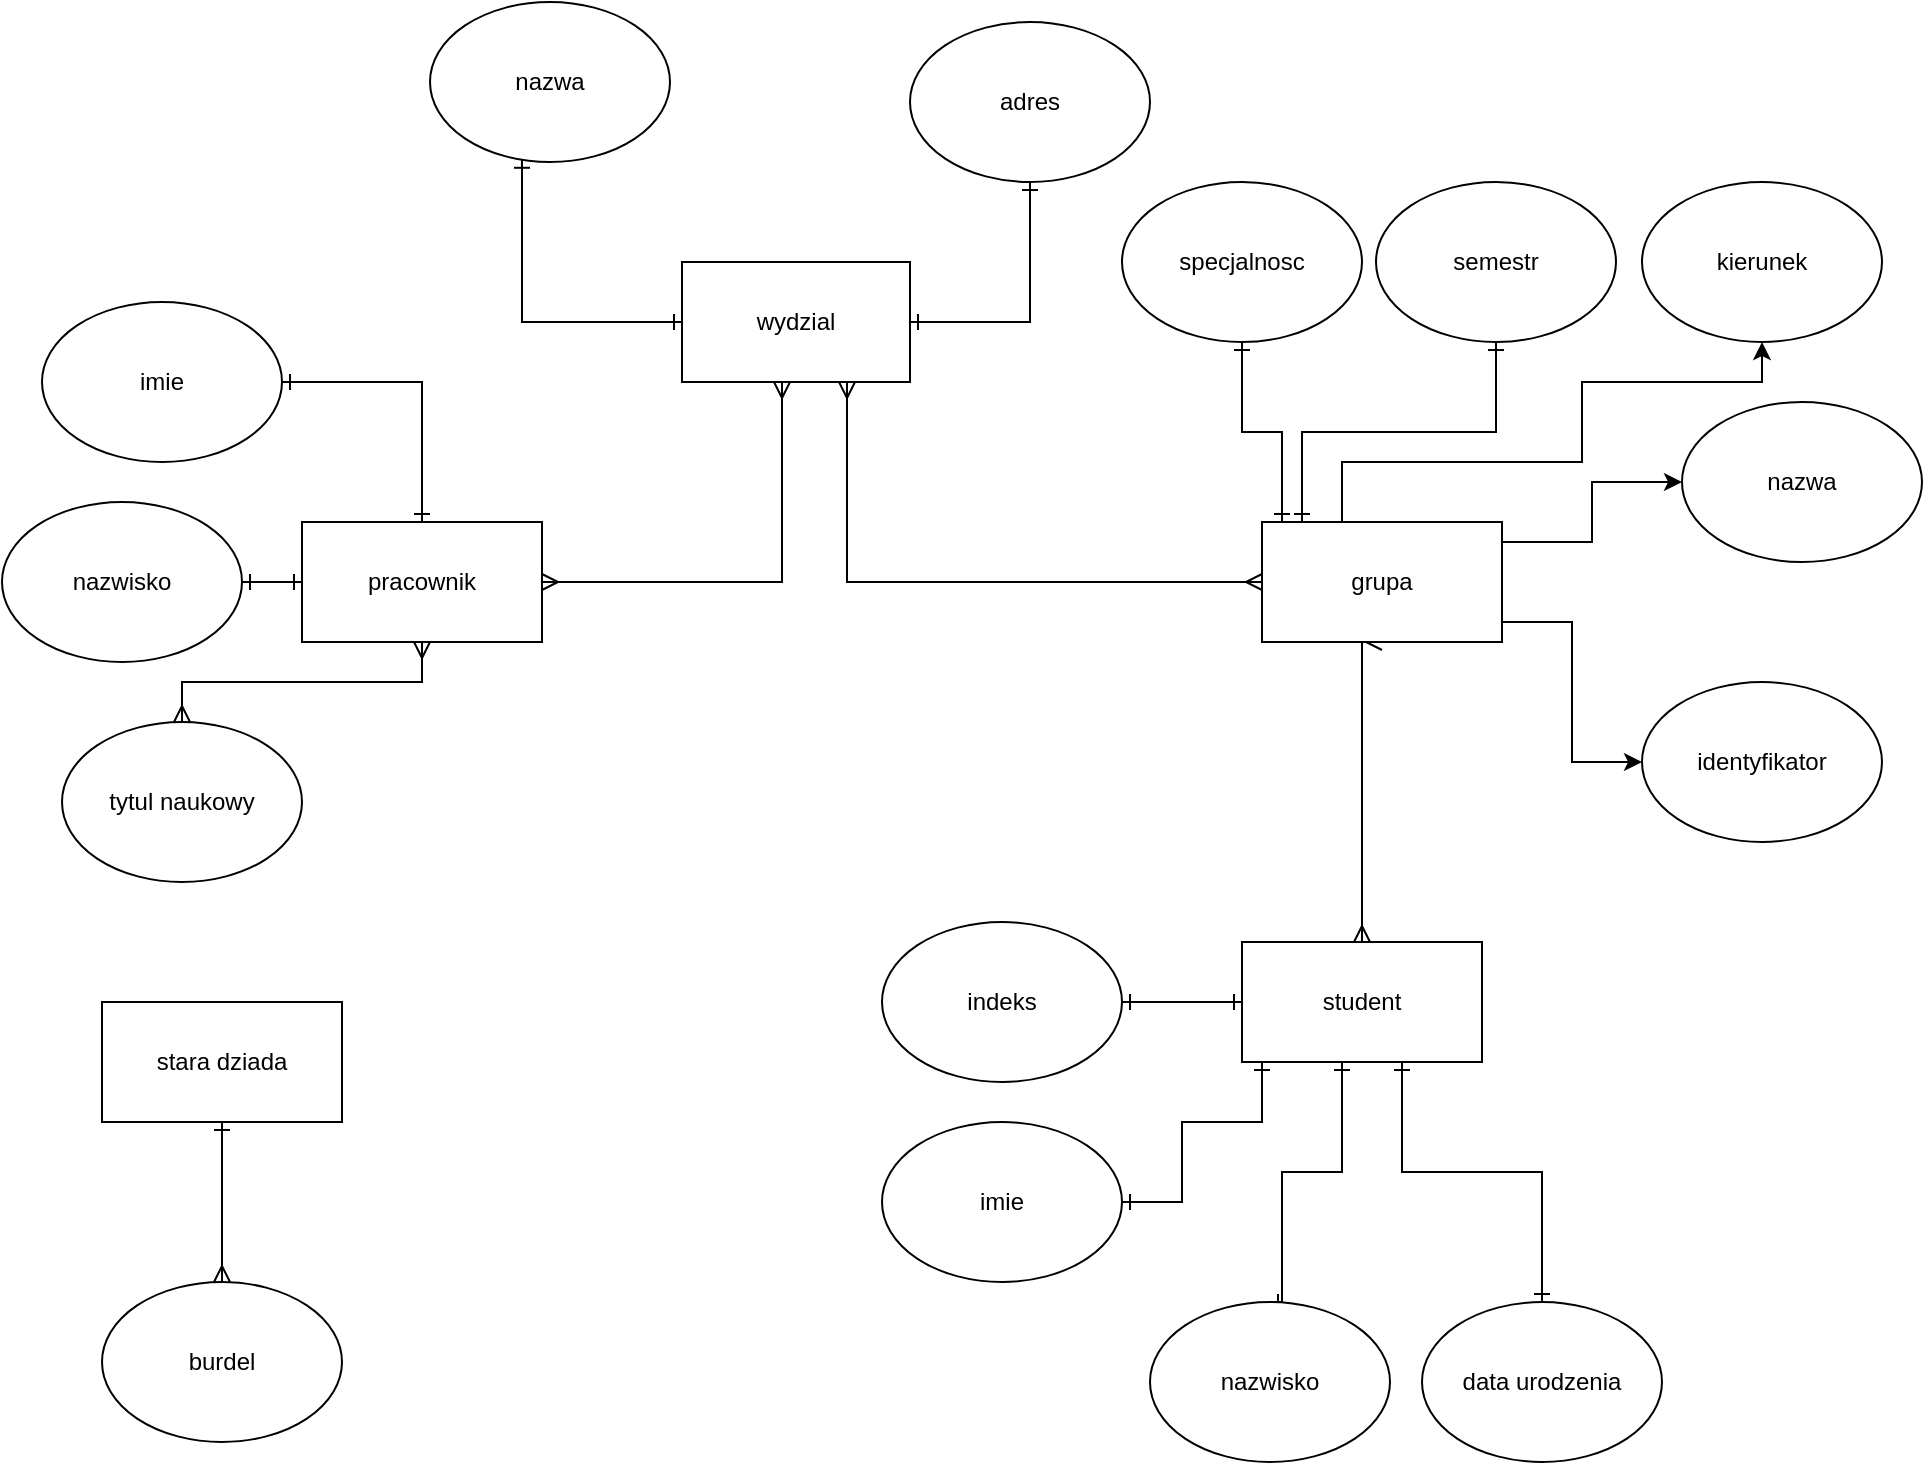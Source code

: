 <mxfile version="22.0.4" type="device">
  <diagram name="Strona-1" id="CJGg0fWc6DchRFF4mzoJ">
    <mxGraphModel dx="1434" dy="758" grid="1" gridSize="10" guides="1" tooltips="1" connect="1" arrows="1" fold="1" page="1" pageScale="1" pageWidth="827" pageHeight="1169" math="0" shadow="0">
      <root>
        <mxCell id="0" />
        <mxCell id="1" parent="0" />
        <mxCell id="ETTQzNYsxQj3hr1kbfDq-1" value="pracownik" style="rounded=0;whiteSpace=wrap;html=1;" vertex="1" parent="1">
          <mxGeometry x="170" y="370" width="120" height="60" as="geometry" />
        </mxCell>
        <mxCell id="ETTQzNYsxQj3hr1kbfDq-14" style="edgeStyle=orthogonalEdgeStyle;rounded=0;orthogonalLoop=1;jettySize=auto;html=1;entryX=0.5;entryY=0;entryDx=0;entryDy=0;startArrow=ERone;startFill=0;endArrow=ERone;endFill=0;" edge="1" parent="1" source="ETTQzNYsxQj3hr1kbfDq-2" target="ETTQzNYsxQj3hr1kbfDq-1">
          <mxGeometry relative="1" as="geometry">
            <mxPoint x="230" y="360" as="targetPoint" />
          </mxGeometry>
        </mxCell>
        <mxCell id="ETTQzNYsxQj3hr1kbfDq-2" value="imie" style="ellipse;whiteSpace=wrap;html=1;" vertex="1" parent="1">
          <mxGeometry x="40" y="260" width="120" height="80" as="geometry" />
        </mxCell>
        <mxCell id="ETTQzNYsxQj3hr1kbfDq-6" style="edgeStyle=orthogonalEdgeStyle;rounded=0;orthogonalLoop=1;jettySize=auto;html=1;entryX=0;entryY=0.5;entryDx=0;entryDy=0;endArrow=ERone;endFill=0;startArrow=ERone;startFill=0;" edge="1" parent="1" source="ETTQzNYsxQj3hr1kbfDq-3" target="ETTQzNYsxQj3hr1kbfDq-1">
          <mxGeometry relative="1" as="geometry" />
        </mxCell>
        <mxCell id="ETTQzNYsxQj3hr1kbfDq-3" value="nazwisko" style="ellipse;whiteSpace=wrap;html=1;" vertex="1" parent="1">
          <mxGeometry x="20" y="360" width="120" height="80" as="geometry" />
        </mxCell>
        <mxCell id="ETTQzNYsxQj3hr1kbfDq-9" style="edgeStyle=orthogonalEdgeStyle;rounded=0;orthogonalLoop=1;jettySize=auto;html=1;exitX=0.5;exitY=0;exitDx=0;exitDy=0;startArrow=ERmany;startFill=0;endArrow=ERmany;endFill=0;" edge="1" parent="1" source="ETTQzNYsxQj3hr1kbfDq-4" target="ETTQzNYsxQj3hr1kbfDq-1">
          <mxGeometry relative="1" as="geometry" />
        </mxCell>
        <mxCell id="ETTQzNYsxQj3hr1kbfDq-4" value="tytul naukowy" style="ellipse;whiteSpace=wrap;html=1;" vertex="1" parent="1">
          <mxGeometry x="50" y="470" width="120" height="80" as="geometry" />
        </mxCell>
        <mxCell id="ETTQzNYsxQj3hr1kbfDq-33" style="edgeStyle=orthogonalEdgeStyle;rounded=0;orthogonalLoop=1;jettySize=auto;html=1;entryX=1;entryY=0.5;entryDx=0;entryDy=0;startArrow=ERmany;startFill=0;endArrow=ERmany;endFill=0;" edge="1" parent="1" source="ETTQzNYsxQj3hr1kbfDq-17" target="ETTQzNYsxQj3hr1kbfDq-1">
          <mxGeometry relative="1" as="geometry">
            <Array as="points">
              <mxPoint x="410" y="400" />
            </Array>
          </mxGeometry>
        </mxCell>
        <mxCell id="ETTQzNYsxQj3hr1kbfDq-17" value="wydzial" style="rounded=0;whiteSpace=wrap;html=1;" vertex="1" parent="1">
          <mxGeometry x="360" y="240" width="114" height="60" as="geometry" />
        </mxCell>
        <mxCell id="ETTQzNYsxQj3hr1kbfDq-27" style="edgeStyle=orthogonalEdgeStyle;rounded=0;orthogonalLoop=1;jettySize=auto;html=1;entryX=0;entryY=0.5;entryDx=0;entryDy=0;startArrow=ERone;startFill=0;endArrow=ERone;endFill=0;" edge="1" parent="1" source="ETTQzNYsxQj3hr1kbfDq-18" target="ETTQzNYsxQj3hr1kbfDq-17">
          <mxGeometry relative="1" as="geometry">
            <Array as="points">
              <mxPoint x="280" y="270" />
            </Array>
          </mxGeometry>
        </mxCell>
        <mxCell id="ETTQzNYsxQj3hr1kbfDq-18" value="nazwa" style="ellipse;whiteSpace=wrap;html=1;" vertex="1" parent="1">
          <mxGeometry x="234" y="110" width="120" height="80" as="geometry" />
        </mxCell>
        <mxCell id="ETTQzNYsxQj3hr1kbfDq-22" style="edgeStyle=orthogonalEdgeStyle;rounded=0;orthogonalLoop=1;jettySize=auto;html=1;entryX=1;entryY=0.5;entryDx=0;entryDy=0;endArrow=ERone;endFill=0;startArrow=ERone;startFill=0;" edge="1" parent="1" source="ETTQzNYsxQj3hr1kbfDq-20" target="ETTQzNYsxQj3hr1kbfDq-17">
          <mxGeometry relative="1" as="geometry" />
        </mxCell>
        <mxCell id="ETTQzNYsxQj3hr1kbfDq-20" value="adres" style="ellipse;whiteSpace=wrap;html=1;" vertex="1" parent="1">
          <mxGeometry x="474" y="120" width="120" height="80" as="geometry" />
        </mxCell>
        <mxCell id="ETTQzNYsxQj3hr1kbfDq-31" style="edgeStyle=orthogonalEdgeStyle;rounded=0;orthogonalLoop=1;jettySize=auto;html=1;entryX=0.5;entryY=1;entryDx=0;entryDy=0;startArrow=ERmany;startFill=0;endArrow=ERmany;endFill=0;" edge="1" parent="1" source="ETTQzNYsxQj3hr1kbfDq-29" target="ETTQzNYsxQj3hr1kbfDq-30">
          <mxGeometry relative="1" as="geometry">
            <mxPoint x="690" y="460" as="targetPoint" />
            <Array as="points">
              <mxPoint x="700" y="430" />
            </Array>
          </mxGeometry>
        </mxCell>
        <mxCell id="ETTQzNYsxQj3hr1kbfDq-42" style="edgeStyle=orthogonalEdgeStyle;rounded=0;orthogonalLoop=1;jettySize=auto;html=1;entryX=1;entryY=0.5;entryDx=0;entryDy=0;startArrow=ERone;startFill=0;endArrow=ERone;endFill=0;" edge="1" parent="1" source="ETTQzNYsxQj3hr1kbfDq-29" target="ETTQzNYsxQj3hr1kbfDq-37">
          <mxGeometry relative="1" as="geometry">
            <mxPoint x="590" y="610" as="targetPoint" />
          </mxGeometry>
        </mxCell>
        <mxCell id="ETTQzNYsxQj3hr1kbfDq-43" style="edgeStyle=orthogonalEdgeStyle;rounded=0;orthogonalLoop=1;jettySize=auto;html=1;entryX=0.5;entryY=0;entryDx=0;entryDy=0;startArrow=ERone;startFill=0;endArrow=ERone;endFill=0;" edge="1" parent="1" source="ETTQzNYsxQj3hr1kbfDq-29" target="ETTQzNYsxQj3hr1kbfDq-41">
          <mxGeometry relative="1" as="geometry">
            <mxPoint x="760" y="740" as="targetPoint" />
            <Array as="points">
              <mxPoint x="720" y="695" />
              <mxPoint x="790" y="695" />
            </Array>
          </mxGeometry>
        </mxCell>
        <mxCell id="ETTQzNYsxQj3hr1kbfDq-44" style="edgeStyle=orthogonalEdgeStyle;rounded=0;orthogonalLoop=1;jettySize=auto;html=1;entryX=0.5;entryY=0;entryDx=0;entryDy=0;startArrow=ERone;startFill=0;endArrow=ERone;endFill=0;" edge="1" parent="1" source="ETTQzNYsxQj3hr1kbfDq-29" target="ETTQzNYsxQj3hr1kbfDq-39">
          <mxGeometry relative="1" as="geometry">
            <Array as="points">
              <mxPoint x="690" y="695" />
              <mxPoint x="660" y="695" />
              <mxPoint x="660" y="760" />
            </Array>
          </mxGeometry>
        </mxCell>
        <mxCell id="ETTQzNYsxQj3hr1kbfDq-48" style="edgeStyle=orthogonalEdgeStyle;rounded=0;orthogonalLoop=1;jettySize=auto;html=1;entryX=1;entryY=0.5;entryDx=0;entryDy=0;startArrow=ERone;startFill=0;endArrow=ERone;endFill=0;" edge="1" parent="1" source="ETTQzNYsxQj3hr1kbfDq-29" target="ETTQzNYsxQj3hr1kbfDq-38">
          <mxGeometry relative="1" as="geometry">
            <Array as="points">
              <mxPoint x="650" y="670" />
              <mxPoint x="610" y="670" />
              <mxPoint x="610" y="710" />
            </Array>
          </mxGeometry>
        </mxCell>
        <mxCell id="ETTQzNYsxQj3hr1kbfDq-29" value="student" style="rounded=0;whiteSpace=wrap;html=1;" vertex="1" parent="1">
          <mxGeometry x="640" y="580" width="120" height="60" as="geometry" />
        </mxCell>
        <mxCell id="ETTQzNYsxQj3hr1kbfDq-32" style="edgeStyle=orthogonalEdgeStyle;rounded=0;orthogonalLoop=1;jettySize=auto;html=1;entryX=0.5;entryY=1;entryDx=0;entryDy=0;endArrow=ERmany;endFill=0;startArrow=ERmany;startFill=0;exitX=0;exitY=0.5;exitDx=0;exitDy=0;" edge="1" parent="1" source="ETTQzNYsxQj3hr1kbfDq-30">
          <mxGeometry relative="1" as="geometry">
            <mxPoint x="640" y="410" as="sourcePoint" />
            <mxPoint x="442.5" y="300" as="targetPoint" />
            <Array as="points">
              <mxPoint x="443" y="400" />
            </Array>
          </mxGeometry>
        </mxCell>
        <mxCell id="ETTQzNYsxQj3hr1kbfDq-91" style="edgeStyle=orthogonalEdgeStyle;rounded=0;orthogonalLoop=1;jettySize=auto;html=1;entryX=0.5;entryY=1;entryDx=0;entryDy=0;startArrow=ERone;startFill=0;endArrow=ERone;endFill=0;" edge="1" parent="1" source="ETTQzNYsxQj3hr1kbfDq-30" target="ETTQzNYsxQj3hr1kbfDq-54">
          <mxGeometry relative="1" as="geometry">
            <mxPoint x="630" y="290" as="targetPoint" />
            <Array as="points">
              <mxPoint x="660" y="325" />
              <mxPoint x="640" y="325" />
            </Array>
          </mxGeometry>
        </mxCell>
        <mxCell id="ETTQzNYsxQj3hr1kbfDq-93" style="edgeStyle=orthogonalEdgeStyle;rounded=0;orthogonalLoop=1;jettySize=auto;html=1;entryX=0.5;entryY=1;entryDx=0;entryDy=0;startArrow=ERone;startFill=0;endArrow=ERone;endFill=0;" edge="1" parent="1" source="ETTQzNYsxQj3hr1kbfDq-30" target="ETTQzNYsxQj3hr1kbfDq-53">
          <mxGeometry relative="1" as="geometry">
            <mxPoint x="760" y="290" as="targetPoint" />
            <Array as="points">
              <mxPoint x="670" y="325" />
              <mxPoint x="767" y="325" />
            </Array>
          </mxGeometry>
        </mxCell>
        <mxCell id="ETTQzNYsxQj3hr1kbfDq-95" style="edgeStyle=orthogonalEdgeStyle;rounded=0;orthogonalLoop=1;jettySize=auto;html=1;" edge="1" parent="1" source="ETTQzNYsxQj3hr1kbfDq-30" target="ETTQzNYsxQj3hr1kbfDq-52">
          <mxGeometry relative="1" as="geometry">
            <Array as="points">
              <mxPoint x="690" y="340" />
              <mxPoint x="810" y="340" />
              <mxPoint x="810" y="300" />
              <mxPoint x="900" y="300" />
            </Array>
          </mxGeometry>
        </mxCell>
        <mxCell id="ETTQzNYsxQj3hr1kbfDq-103" style="edgeStyle=orthogonalEdgeStyle;rounded=0;orthogonalLoop=1;jettySize=auto;html=1;" edge="1" parent="1" source="ETTQzNYsxQj3hr1kbfDq-30" target="ETTQzNYsxQj3hr1kbfDq-51">
          <mxGeometry relative="1" as="geometry">
            <Array as="points">
              <mxPoint x="815" y="380" />
              <mxPoint x="815" y="350" />
            </Array>
          </mxGeometry>
        </mxCell>
        <mxCell id="ETTQzNYsxQj3hr1kbfDq-104" style="edgeStyle=orthogonalEdgeStyle;rounded=0;orthogonalLoop=1;jettySize=auto;html=1;entryX=0;entryY=0.5;entryDx=0;entryDy=0;" edge="1" parent="1" source="ETTQzNYsxQj3hr1kbfDq-30" target="ETTQzNYsxQj3hr1kbfDq-40">
          <mxGeometry relative="1" as="geometry">
            <Array as="points">
              <mxPoint x="805" y="420" />
              <mxPoint x="805" y="490" />
            </Array>
          </mxGeometry>
        </mxCell>
        <mxCell id="ETTQzNYsxQj3hr1kbfDq-30" value="grupa" style="rounded=0;whiteSpace=wrap;html=1;" vertex="1" parent="1">
          <mxGeometry x="650" y="370" width="120" height="60" as="geometry" />
        </mxCell>
        <mxCell id="ETTQzNYsxQj3hr1kbfDq-37" value="indeks" style="ellipse;whiteSpace=wrap;html=1;" vertex="1" parent="1">
          <mxGeometry x="460" y="570" width="120" height="80" as="geometry" />
        </mxCell>
        <mxCell id="ETTQzNYsxQj3hr1kbfDq-38" value="imie" style="ellipse;whiteSpace=wrap;html=1;" vertex="1" parent="1">
          <mxGeometry x="460" y="670" width="120" height="80" as="geometry" />
        </mxCell>
        <mxCell id="ETTQzNYsxQj3hr1kbfDq-39" value="nazwisko" style="ellipse;whiteSpace=wrap;html=1;" vertex="1" parent="1">
          <mxGeometry x="594" y="760" width="120" height="80" as="geometry" />
        </mxCell>
        <mxCell id="ETTQzNYsxQj3hr1kbfDq-40" value="identyfikator" style="ellipse;whiteSpace=wrap;html=1;" vertex="1" parent="1">
          <mxGeometry x="840" y="450" width="120" height="80" as="geometry" />
        </mxCell>
        <mxCell id="ETTQzNYsxQj3hr1kbfDq-41" value="data urodzenia" style="ellipse;whiteSpace=wrap;html=1;" vertex="1" parent="1">
          <mxGeometry x="730" y="760" width="120" height="80" as="geometry" />
        </mxCell>
        <mxCell id="ETTQzNYsxQj3hr1kbfDq-51" value="nazwa" style="ellipse;whiteSpace=wrap;html=1;" vertex="1" parent="1">
          <mxGeometry x="860" y="310" width="120" height="80" as="geometry" />
        </mxCell>
        <mxCell id="ETTQzNYsxQj3hr1kbfDq-52" value="kierunek" style="ellipse;whiteSpace=wrap;html=1;" vertex="1" parent="1">
          <mxGeometry x="840" y="200" width="120" height="80" as="geometry" />
        </mxCell>
        <mxCell id="ETTQzNYsxQj3hr1kbfDq-53" value="semestr" style="ellipse;whiteSpace=wrap;html=1;" vertex="1" parent="1">
          <mxGeometry x="707" y="200" width="120" height="80" as="geometry" />
        </mxCell>
        <mxCell id="ETTQzNYsxQj3hr1kbfDq-54" value="specjalnosc" style="ellipse;whiteSpace=wrap;html=1;" vertex="1" parent="1">
          <mxGeometry x="580" y="200" width="120" height="80" as="geometry" />
        </mxCell>
        <mxCell id="ETTQzNYsxQj3hr1kbfDq-89" value="" style="edgeStyle=orthogonalEdgeStyle;rounded=0;orthogonalLoop=1;jettySize=auto;html=1;startArrow=ERone;startFill=0;endArrow=ERmany;endFill=0;" edge="1" parent="1" source="ETTQzNYsxQj3hr1kbfDq-87" target="ETTQzNYsxQj3hr1kbfDq-88">
          <mxGeometry relative="1" as="geometry">
            <Array as="points">
              <mxPoint x="130" y="740" />
              <mxPoint x="130" y="740" />
            </Array>
          </mxGeometry>
        </mxCell>
        <mxCell id="ETTQzNYsxQj3hr1kbfDq-87" value="stara dziada" style="rounded=0;whiteSpace=wrap;html=1;" vertex="1" parent="1">
          <mxGeometry x="70" y="610" width="120" height="60" as="geometry" />
        </mxCell>
        <mxCell id="ETTQzNYsxQj3hr1kbfDq-88" value="burdel" style="ellipse;whiteSpace=wrap;html=1;" vertex="1" parent="1">
          <mxGeometry x="70" y="750" width="120" height="80" as="geometry" />
        </mxCell>
      </root>
    </mxGraphModel>
  </diagram>
</mxfile>
